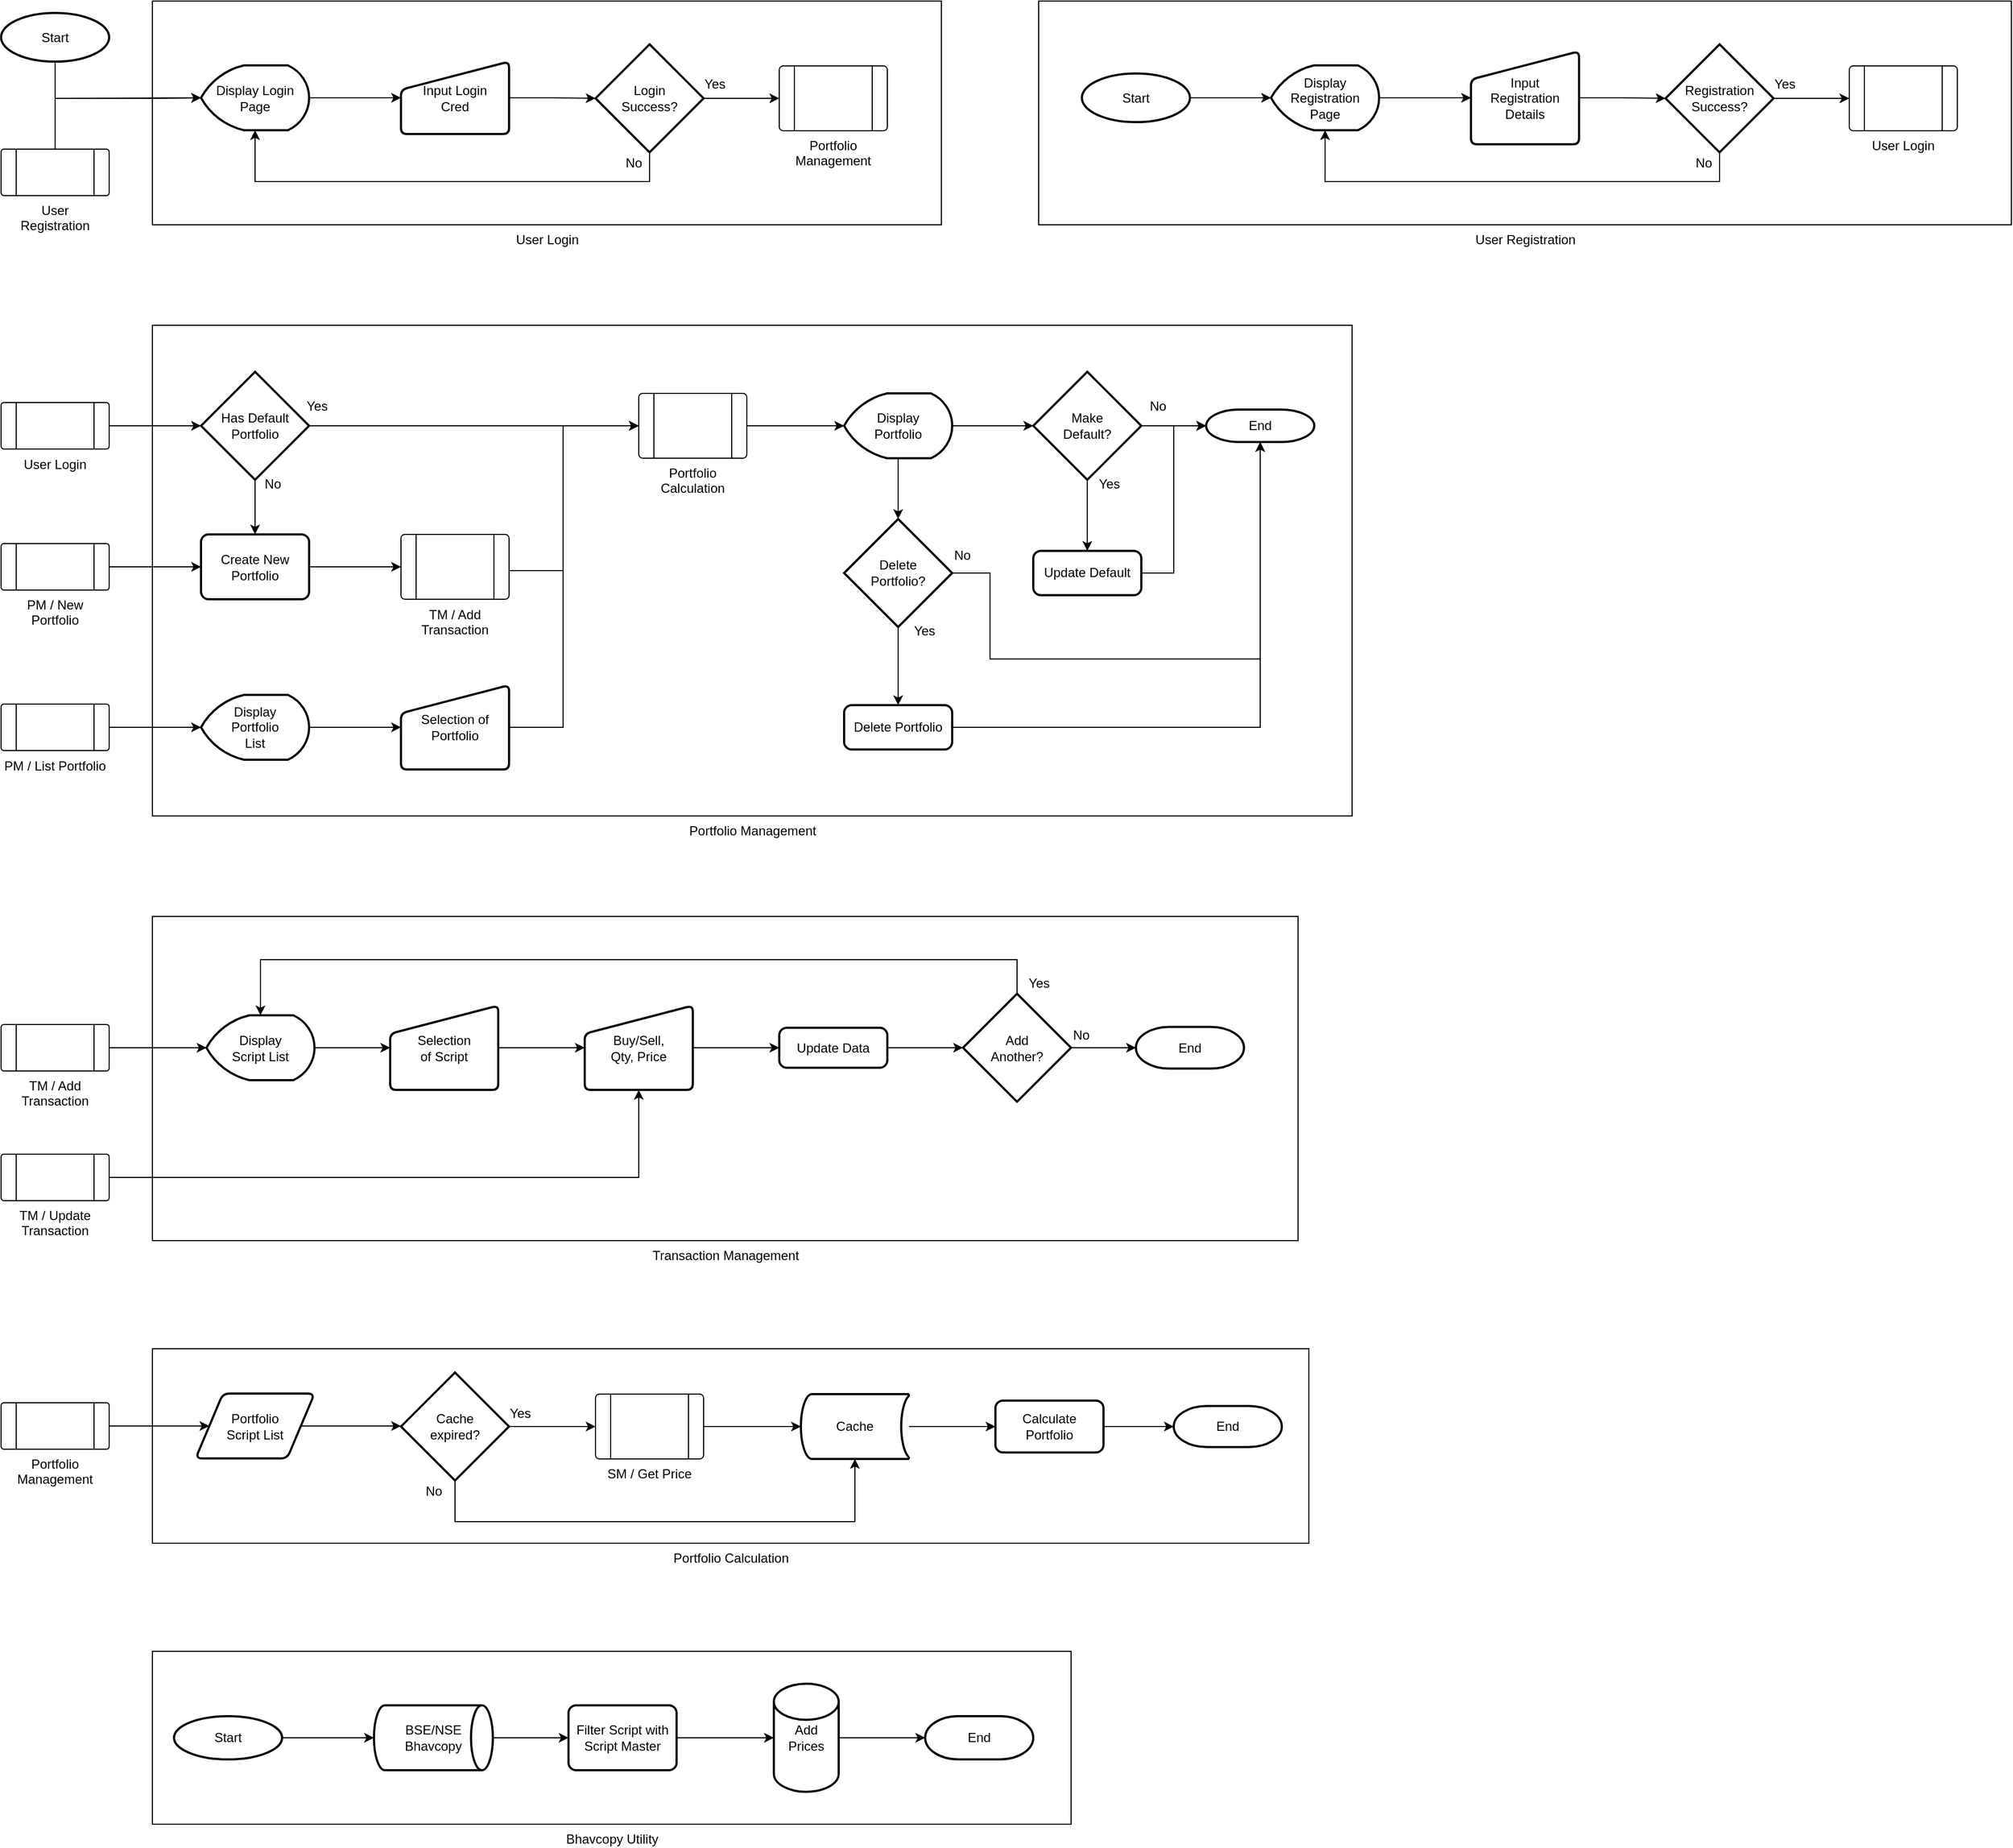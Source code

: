<mxfile version="13.3.9" type="github">
  <diagram id="aPLw1Pr373AiFehTOySp" name="Page-1">
    <mxGraphModel dx="1662" dy="762" grid="1" gridSize="10" guides="1" tooltips="1" connect="1" arrows="1" fold="1" page="1" pageScale="1" pageWidth="850" pageHeight="1100" math="0" shadow="0">
      <root>
        <mxCell id="0" />
        <mxCell id="1" parent="0" />
        <mxCell id="M3cbDM3AeFBdmVFurNVk-82" value="Bhavcopy Utility" style="verticalLabelPosition=bottom;verticalAlign=top;html=1;shape=mxgraph.basic.rect;fillColor2=none;strokeWidth=1;size=20;indent=5;fillColor=none;" vertex="1" parent="1">
          <mxGeometry x="190" y="1550" width="850" height="160" as="geometry" />
        </mxCell>
        <mxCell id="M3cbDM3AeFBdmVFurNVk-25" value="Transaction Management" style="verticalLabelPosition=bottom;verticalAlign=top;html=1;shape=mxgraph.basic.rect;fillColor2=none;strokeWidth=1;size=20;indent=5;fillColor=none;" vertex="1" parent="1">
          <mxGeometry x="190" y="870" width="1060" height="300" as="geometry" />
        </mxCell>
        <mxCell id="2Ltc1vQ2oG4xyeA2Q_cB-206" value="Portfolio Management" style="verticalLabelPosition=bottom;verticalAlign=top;html=1;shape=mxgraph.basic.rect;fillColor2=none;strokeWidth=1;size=20;indent=5;fillColor=none;" parent="1" vertex="1">
          <mxGeometry x="190" y="323" width="1110" height="454" as="geometry" />
        </mxCell>
        <mxCell id="2Ltc1vQ2oG4xyeA2Q_cB-76" value="User Login" style="verticalLabelPosition=bottom;verticalAlign=top;html=1;shape=mxgraph.basic.rect;fillColor2=none;strokeWidth=1;size=20;indent=5;fillColor=none;" parent="1" vertex="1">
          <mxGeometry x="190" y="23" width="730" height="207" as="geometry" />
        </mxCell>
        <mxCell id="2Ltc1vQ2oG4xyeA2Q_cB-63" style="edgeStyle=orthogonalEdgeStyle;rounded=0;orthogonalLoop=1;jettySize=auto;html=1;entryX=0;entryY=0.5;entryDx=0;entryDy=0;entryPerimeter=0;exitX=0.5;exitY=1;exitDx=0;exitDy=0;exitPerimeter=0;" parent="1" source="2Ltc1vQ2oG4xyeA2Q_cB-60" target="2Ltc1vQ2oG4xyeA2Q_cB-62" edge="1">
          <mxGeometry relative="1" as="geometry">
            <Array as="points">
              <mxPoint x="110" y="113" />
              <mxPoint x="198" y="113" />
            </Array>
          </mxGeometry>
        </mxCell>
        <mxCell id="2Ltc1vQ2oG4xyeA2Q_cB-60" value="Start" style="strokeWidth=2;html=1;shape=mxgraph.flowchart.start_1;whiteSpace=wrap;" parent="1" vertex="1">
          <mxGeometry x="50" y="34" width="100" height="45" as="geometry" />
        </mxCell>
        <mxCell id="2Ltc1vQ2oG4xyeA2Q_cB-65" style="edgeStyle=orthogonalEdgeStyle;rounded=0;orthogonalLoop=1;jettySize=auto;html=1;" parent="1" source="2Ltc1vQ2oG4xyeA2Q_cB-62" target="2Ltc1vQ2oG4xyeA2Q_cB-64" edge="1">
          <mxGeometry relative="1" as="geometry" />
        </mxCell>
        <mxCell id="2Ltc1vQ2oG4xyeA2Q_cB-62" value="Display Login Page" style="strokeWidth=2;html=1;shape=mxgraph.flowchart.display;whiteSpace=wrap;" parent="1" vertex="1">
          <mxGeometry x="235" y="82.5" width="100" height="60" as="geometry" />
        </mxCell>
        <mxCell id="2Ltc1vQ2oG4xyeA2Q_cB-67" style="edgeStyle=orthogonalEdgeStyle;rounded=0;orthogonalLoop=1;jettySize=auto;html=1;entryX=0;entryY=0.5;entryDx=0;entryDy=0;entryPerimeter=0;" parent="1" source="2Ltc1vQ2oG4xyeA2Q_cB-64" target="2Ltc1vQ2oG4xyeA2Q_cB-66" edge="1">
          <mxGeometry relative="1" as="geometry" />
        </mxCell>
        <mxCell id="2Ltc1vQ2oG4xyeA2Q_cB-64" value="Input Login&lt;br&gt;Cred" style="html=1;strokeWidth=2;shape=manualInput;whiteSpace=wrap;rounded=1;size=26;arcSize=11;" parent="1" vertex="1">
          <mxGeometry x="420" y="79" width="100" height="67" as="geometry" />
        </mxCell>
        <mxCell id="2Ltc1vQ2oG4xyeA2Q_cB-68" style="edgeStyle=orthogonalEdgeStyle;rounded=0;orthogonalLoop=1;jettySize=auto;html=1;entryX=0.5;entryY=1;entryDx=0;entryDy=0;entryPerimeter=0;" parent="1" source="2Ltc1vQ2oG4xyeA2Q_cB-66" target="2Ltc1vQ2oG4xyeA2Q_cB-62" edge="1">
          <mxGeometry relative="1" as="geometry">
            <Array as="points">
              <mxPoint x="650" y="190" />
              <mxPoint x="285" y="190" />
            </Array>
          </mxGeometry>
        </mxCell>
        <mxCell id="2Ltc1vQ2oG4xyeA2Q_cB-73" style="edgeStyle=orthogonalEdgeStyle;rounded=0;orthogonalLoop=1;jettySize=auto;html=1;entryX=0;entryY=0.5;entryDx=0;entryDy=0;" parent="1" source="2Ltc1vQ2oG4xyeA2Q_cB-66" target="2Ltc1vQ2oG4xyeA2Q_cB-72" edge="1">
          <mxGeometry relative="1" as="geometry" />
        </mxCell>
        <mxCell id="2Ltc1vQ2oG4xyeA2Q_cB-66" value="Login&lt;br&gt;Success?" style="strokeWidth=2;html=1;shape=mxgraph.flowchart.decision;whiteSpace=wrap;" parent="1" vertex="1">
          <mxGeometry x="600" y="63" width="100" height="100" as="geometry" />
        </mxCell>
        <mxCell id="2Ltc1vQ2oG4xyeA2Q_cB-69" value="No" style="text;html=1;align=center;verticalAlign=middle;resizable=0;points=[];autosize=1;" parent="1" vertex="1">
          <mxGeometry x="620" y="163" width="30" height="20" as="geometry" />
        </mxCell>
        <mxCell id="2Ltc1vQ2oG4xyeA2Q_cB-72" value="Portfolio Management" style="verticalLabelPosition=bottom;verticalAlign=top;html=1;shape=process;whiteSpace=wrap;rounded=1;size=0.14;arcSize=6;" parent="1" vertex="1">
          <mxGeometry x="770" y="83" width="100" height="60" as="geometry" />
        </mxCell>
        <mxCell id="2Ltc1vQ2oG4xyeA2Q_cB-77" value="User Registration" style="verticalLabelPosition=bottom;verticalAlign=top;html=1;shape=mxgraph.basic.rect;fillColor2=none;strokeWidth=1;size=20;indent=5;fillColor=none;" parent="1" vertex="1">
          <mxGeometry x="1010" y="23" width="900" height="207" as="geometry" />
        </mxCell>
        <mxCell id="2Ltc1vQ2oG4xyeA2Q_cB-78" style="edgeStyle=orthogonalEdgeStyle;rounded=0;orthogonalLoop=1;jettySize=auto;html=1;entryX=0;entryY=0.5;entryDx=0;entryDy=0;entryPerimeter=0;" parent="1" source="2Ltc1vQ2oG4xyeA2Q_cB-79" target="2Ltc1vQ2oG4xyeA2Q_cB-81" edge="1">
          <mxGeometry relative="1" as="geometry" />
        </mxCell>
        <mxCell id="2Ltc1vQ2oG4xyeA2Q_cB-79" value="Start" style="strokeWidth=2;html=1;shape=mxgraph.flowchart.start_1;whiteSpace=wrap;" parent="1" vertex="1">
          <mxGeometry x="1050" y="90" width="100" height="45" as="geometry" />
        </mxCell>
        <mxCell id="2Ltc1vQ2oG4xyeA2Q_cB-80" style="edgeStyle=orthogonalEdgeStyle;rounded=0;orthogonalLoop=1;jettySize=auto;html=1;" parent="1" source="2Ltc1vQ2oG4xyeA2Q_cB-81" target="2Ltc1vQ2oG4xyeA2Q_cB-83" edge="1">
          <mxGeometry relative="1" as="geometry" />
        </mxCell>
        <mxCell id="2Ltc1vQ2oG4xyeA2Q_cB-81" value="Display Registration&lt;br&gt;Page" style="strokeWidth=2;html=1;shape=mxgraph.flowchart.display;whiteSpace=wrap;" parent="1" vertex="1">
          <mxGeometry x="1225" y="82.5" width="100" height="60" as="geometry" />
        </mxCell>
        <mxCell id="2Ltc1vQ2oG4xyeA2Q_cB-82" style="edgeStyle=orthogonalEdgeStyle;rounded=0;orthogonalLoop=1;jettySize=auto;html=1;entryX=0;entryY=0.5;entryDx=0;entryDy=0;entryPerimeter=0;" parent="1" source="2Ltc1vQ2oG4xyeA2Q_cB-83" target="2Ltc1vQ2oG4xyeA2Q_cB-86" edge="1">
          <mxGeometry relative="1" as="geometry" />
        </mxCell>
        <mxCell id="2Ltc1vQ2oG4xyeA2Q_cB-83" value="Input&lt;br&gt;Registration&lt;br&gt;Details" style="html=1;strokeWidth=2;shape=manualInput;whiteSpace=wrap;rounded=1;size=26;arcSize=11;" parent="1" vertex="1">
          <mxGeometry x="1410" y="69.5" width="100" height="86" as="geometry" />
        </mxCell>
        <mxCell id="2Ltc1vQ2oG4xyeA2Q_cB-84" style="edgeStyle=orthogonalEdgeStyle;rounded=0;orthogonalLoop=1;jettySize=auto;html=1;entryX=0.5;entryY=1;entryDx=0;entryDy=0;entryPerimeter=0;" parent="1" source="2Ltc1vQ2oG4xyeA2Q_cB-86" target="2Ltc1vQ2oG4xyeA2Q_cB-81" edge="1">
          <mxGeometry relative="1" as="geometry">
            <Array as="points">
              <mxPoint x="1640" y="190" />
              <mxPoint x="1275" y="190" />
            </Array>
          </mxGeometry>
        </mxCell>
        <mxCell id="2Ltc1vQ2oG4xyeA2Q_cB-85" style="edgeStyle=orthogonalEdgeStyle;rounded=0;orthogonalLoop=1;jettySize=auto;html=1;entryX=0;entryY=0.5;entryDx=0;entryDy=0;" parent="1" source="2Ltc1vQ2oG4xyeA2Q_cB-86" target="2Ltc1vQ2oG4xyeA2Q_cB-88" edge="1">
          <mxGeometry relative="1" as="geometry" />
        </mxCell>
        <mxCell id="2Ltc1vQ2oG4xyeA2Q_cB-86" value="Registration&lt;br&gt;Success?" style="strokeWidth=2;html=1;shape=mxgraph.flowchart.decision;whiteSpace=wrap;" parent="1" vertex="1">
          <mxGeometry x="1590" y="63" width="100" height="100" as="geometry" />
        </mxCell>
        <mxCell id="2Ltc1vQ2oG4xyeA2Q_cB-87" value="No" style="text;html=1;align=center;verticalAlign=middle;resizable=0;points=[];autosize=1;" parent="1" vertex="1">
          <mxGeometry x="1610" y="163" width="30" height="20" as="geometry" />
        </mxCell>
        <mxCell id="2Ltc1vQ2oG4xyeA2Q_cB-88" value="User Login" style="verticalLabelPosition=bottom;verticalAlign=top;html=1;shape=process;whiteSpace=wrap;rounded=1;size=0.14;arcSize=6;" parent="1" vertex="1">
          <mxGeometry x="1760" y="83" width="100" height="60" as="geometry" />
        </mxCell>
        <mxCell id="2Ltc1vQ2oG4xyeA2Q_cB-89" value="Yes" style="text;html=1;align=center;verticalAlign=middle;resizable=0;points=[];autosize=1;" parent="1" vertex="1">
          <mxGeometry x="690" y="90" width="40" height="20" as="geometry" />
        </mxCell>
        <mxCell id="2Ltc1vQ2oG4xyeA2Q_cB-90" value="Yes" style="text;html=1;align=center;verticalAlign=middle;resizable=0;points=[];autosize=1;" parent="1" vertex="1">
          <mxGeometry x="1680" y="90" width="40" height="20" as="geometry" />
        </mxCell>
        <mxCell id="2Ltc1vQ2oG4xyeA2Q_cB-98" style="edgeStyle=orthogonalEdgeStyle;rounded=0;orthogonalLoop=1;jettySize=auto;html=1;entryX=0;entryY=0.5;entryDx=0;entryDy=0;entryPerimeter=0;" parent="1" source="2Ltc1vQ2oG4xyeA2Q_cB-97" target="2Ltc1vQ2oG4xyeA2Q_cB-62" edge="1">
          <mxGeometry relative="1" as="geometry">
            <Array as="points">
              <mxPoint x="100" y="113" />
              <mxPoint x="193" y="113" />
            </Array>
          </mxGeometry>
        </mxCell>
        <mxCell id="2Ltc1vQ2oG4xyeA2Q_cB-97" value="User&lt;br&gt;Registration" style="verticalLabelPosition=bottom;verticalAlign=top;html=1;shape=process;whiteSpace=wrap;rounded=1;size=0.14;arcSize=6;" parent="1" vertex="1">
          <mxGeometry x="50" y="160" width="100" height="43" as="geometry" />
        </mxCell>
        <mxCell id="2Ltc1vQ2oG4xyeA2Q_cB-102" style="edgeStyle=orthogonalEdgeStyle;rounded=0;orthogonalLoop=1;jettySize=auto;html=1;entryX=0;entryY=0.5;entryDx=0;entryDy=0;entryPerimeter=0;" parent="1" source="2Ltc1vQ2oG4xyeA2Q_cB-99" target="2Ltc1vQ2oG4xyeA2Q_cB-101" edge="1">
          <mxGeometry relative="1" as="geometry" />
        </mxCell>
        <mxCell id="2Ltc1vQ2oG4xyeA2Q_cB-99" value="User Login" style="verticalLabelPosition=bottom;verticalAlign=top;html=1;shape=process;whiteSpace=wrap;rounded=1;size=0.14;arcSize=6;" parent="1" vertex="1">
          <mxGeometry x="50" y="394.5" width="100" height="43" as="geometry" />
        </mxCell>
        <mxCell id="2Ltc1vQ2oG4xyeA2Q_cB-151" style="edgeStyle=orthogonalEdgeStyle;rounded=0;orthogonalLoop=1;jettySize=auto;html=1;entryX=0;entryY=0.5;entryDx=0;entryDy=0;" parent="1" source="2Ltc1vQ2oG4xyeA2Q_cB-101" target="2Ltc1vQ2oG4xyeA2Q_cB-129" edge="1">
          <mxGeometry relative="1" as="geometry" />
        </mxCell>
        <mxCell id="2Ltc1vQ2oG4xyeA2Q_cB-187" style="edgeStyle=orthogonalEdgeStyle;rounded=0;orthogonalLoop=1;jettySize=auto;html=1;" parent="1" source="2Ltc1vQ2oG4xyeA2Q_cB-101" target="2Ltc1vQ2oG4xyeA2Q_cB-103" edge="1">
          <mxGeometry relative="1" as="geometry" />
        </mxCell>
        <mxCell id="2Ltc1vQ2oG4xyeA2Q_cB-101" value="Has Default&lt;br&gt;Portfolio" style="strokeWidth=2;html=1;shape=mxgraph.flowchart.decision;whiteSpace=wrap;fillColor=none;" parent="1" vertex="1">
          <mxGeometry x="235" y="366" width="100" height="100" as="geometry" />
        </mxCell>
        <mxCell id="2Ltc1vQ2oG4xyeA2Q_cB-124" style="edgeStyle=orthogonalEdgeStyle;rounded=0;orthogonalLoop=1;jettySize=auto;html=1;entryX=0;entryY=0.5;entryDx=0;entryDy=0;" parent="1" source="2Ltc1vQ2oG4xyeA2Q_cB-103" target="2Ltc1vQ2oG4xyeA2Q_cB-125" edge="1">
          <mxGeometry relative="1" as="geometry">
            <mxPoint x="415" y="546.5" as="targetPoint" />
          </mxGeometry>
        </mxCell>
        <mxCell id="2Ltc1vQ2oG4xyeA2Q_cB-103" value="Create New Portfolio" style="rounded=1;whiteSpace=wrap;html=1;absoluteArcSize=1;arcSize=14;strokeWidth=2;fillColor=none;" parent="1" vertex="1">
          <mxGeometry x="235" y="516.5" width="100" height="60" as="geometry" />
        </mxCell>
        <mxCell id="2Ltc1vQ2oG4xyeA2Q_cB-105" value="No" style="text;html=1;align=center;verticalAlign=middle;resizable=0;points=[];autosize=1;" parent="1" vertex="1">
          <mxGeometry x="286" y="460" width="30" height="20" as="geometry" />
        </mxCell>
        <mxCell id="2Ltc1vQ2oG4xyeA2Q_cB-179" style="edgeStyle=orthogonalEdgeStyle;rounded=0;orthogonalLoop=1;jettySize=auto;html=1;entryX=0;entryY=0.5;entryDx=0;entryDy=0;entryPerimeter=0;" parent="1" source="2Ltc1vQ2oG4xyeA2Q_cB-106" target="2Ltc1vQ2oG4xyeA2Q_cB-178" edge="1">
          <mxGeometry relative="1" as="geometry" />
        </mxCell>
        <mxCell id="2Ltc1vQ2oG4xyeA2Q_cB-197" style="edgeStyle=orthogonalEdgeStyle;rounded=0;orthogonalLoop=1;jettySize=auto;html=1;entryX=0.5;entryY=0;entryDx=0;entryDy=0;entryPerimeter=0;" parent="1" source="2Ltc1vQ2oG4xyeA2Q_cB-106" target="2Ltc1vQ2oG4xyeA2Q_cB-191" edge="1">
          <mxGeometry relative="1" as="geometry" />
        </mxCell>
        <mxCell id="2Ltc1vQ2oG4xyeA2Q_cB-106" value="Display&lt;br&gt;Portfolio" style="strokeWidth=2;html=1;shape=mxgraph.flowchart.display;whiteSpace=wrap;fillColor=none;" parent="1" vertex="1">
          <mxGeometry x="830" y="386" width="100" height="60" as="geometry" />
        </mxCell>
        <mxCell id="2Ltc1vQ2oG4xyeA2Q_cB-118" value="Yes" style="text;html=1;align=center;verticalAlign=middle;resizable=0;points=[];autosize=1;" parent="1" vertex="1">
          <mxGeometry x="322" y="388" width="40" height="20" as="geometry" />
        </mxCell>
        <mxCell id="2Ltc1vQ2oG4xyeA2Q_cB-204" style="edgeStyle=orthogonalEdgeStyle;rounded=0;orthogonalLoop=1;jettySize=auto;html=1;entryX=0;entryY=0.5;entryDx=0;entryDy=0;" parent="1" source="2Ltc1vQ2oG4xyeA2Q_cB-125" target="2Ltc1vQ2oG4xyeA2Q_cB-129" edge="1">
          <mxGeometry relative="1" as="geometry">
            <Array as="points">
              <mxPoint x="570" y="550" />
              <mxPoint x="570" y="416" />
            </Array>
          </mxGeometry>
        </mxCell>
        <mxCell id="2Ltc1vQ2oG4xyeA2Q_cB-125" value="TM / Add Transaction" style="verticalLabelPosition=bottom;verticalAlign=top;html=1;shape=process;whiteSpace=wrap;rounded=1;size=0.14;arcSize=6;" parent="1" vertex="1">
          <mxGeometry x="420" y="516.5" width="100" height="60" as="geometry" />
        </mxCell>
        <mxCell id="2Ltc1vQ2oG4xyeA2Q_cB-133" style="edgeStyle=orthogonalEdgeStyle;rounded=0;orthogonalLoop=1;jettySize=auto;html=1;entryX=0;entryY=0.5;entryDx=0;entryDy=0;entryPerimeter=0;" parent="1" source="2Ltc1vQ2oG4xyeA2Q_cB-129" target="2Ltc1vQ2oG4xyeA2Q_cB-106" edge="1">
          <mxGeometry relative="1" as="geometry" />
        </mxCell>
        <mxCell id="2Ltc1vQ2oG4xyeA2Q_cB-129" value="Portfolio&lt;br&gt;Calculation" style="verticalLabelPosition=bottom;verticalAlign=top;html=1;shape=process;whiteSpace=wrap;rounded=1;size=0.14;arcSize=6;" parent="1" vertex="1">
          <mxGeometry x="640" y="386" width="100" height="60" as="geometry" />
        </mxCell>
        <mxCell id="2Ltc1vQ2oG4xyeA2Q_cB-153" style="edgeStyle=orthogonalEdgeStyle;rounded=0;orthogonalLoop=1;jettySize=auto;html=1;entryX=0;entryY=0.5;entryDx=0;entryDy=0;" parent="1" source="2Ltc1vQ2oG4xyeA2Q_cB-152" target="2Ltc1vQ2oG4xyeA2Q_cB-103" edge="1">
          <mxGeometry relative="1" as="geometry" />
        </mxCell>
        <mxCell id="2Ltc1vQ2oG4xyeA2Q_cB-152" value="PM / New Portfolio" style="verticalLabelPosition=bottom;verticalAlign=top;html=1;shape=process;whiteSpace=wrap;rounded=1;size=0.14;arcSize=6;" parent="1" vertex="1">
          <mxGeometry x="50" y="525" width="100" height="43" as="geometry" />
        </mxCell>
        <mxCell id="2Ltc1vQ2oG4xyeA2Q_cB-168" style="edgeStyle=orthogonalEdgeStyle;rounded=0;orthogonalLoop=1;jettySize=auto;html=1;entryX=0;entryY=0.5;entryDx=0;entryDy=0;entryPerimeter=0;" parent="1" source="2Ltc1vQ2oG4xyeA2Q_cB-169" target="2Ltc1vQ2oG4xyeA2Q_cB-171" edge="1">
          <mxGeometry relative="1" as="geometry" />
        </mxCell>
        <mxCell id="2Ltc1vQ2oG4xyeA2Q_cB-169" value="PM / List Portfolio" style="verticalLabelPosition=bottom;verticalAlign=top;html=1;shape=process;whiteSpace=wrap;rounded=1;size=0.14;arcSize=6;" parent="1" vertex="1">
          <mxGeometry x="50" y="673.5" width="100" height="43" as="geometry" />
        </mxCell>
        <mxCell id="2Ltc1vQ2oG4xyeA2Q_cB-170" style="edgeStyle=orthogonalEdgeStyle;rounded=0;orthogonalLoop=1;jettySize=auto;html=1;" parent="1" source="2Ltc1vQ2oG4xyeA2Q_cB-171" target="2Ltc1vQ2oG4xyeA2Q_cB-172" edge="1">
          <mxGeometry relative="1" as="geometry" />
        </mxCell>
        <mxCell id="2Ltc1vQ2oG4xyeA2Q_cB-171" value="Display&lt;br&gt;Portfolio&lt;br&gt;List" style="strokeWidth=2;html=1;shape=mxgraph.flowchart.display;whiteSpace=wrap;fillColor=none;" parent="1" vertex="1">
          <mxGeometry x="235" y="665" width="100" height="60" as="geometry" />
        </mxCell>
        <mxCell id="2Ltc1vQ2oG4xyeA2Q_cB-174" style="edgeStyle=orthogonalEdgeStyle;rounded=0;orthogonalLoop=1;jettySize=auto;html=1;entryX=0;entryY=0.5;entryDx=0;entryDy=0;" parent="1" source="2Ltc1vQ2oG4xyeA2Q_cB-172" target="2Ltc1vQ2oG4xyeA2Q_cB-129" edge="1">
          <mxGeometry relative="1" as="geometry">
            <mxPoint x="610" y="616" as="targetPoint" />
            <Array as="points">
              <mxPoint x="570" y="695" />
              <mxPoint x="570" y="416" />
            </Array>
          </mxGeometry>
        </mxCell>
        <mxCell id="2Ltc1vQ2oG4xyeA2Q_cB-172" value="Selection of&lt;br&gt;Portfolio" style="html=1;strokeWidth=2;shape=manualInput;whiteSpace=wrap;rounded=1;size=26;arcSize=11;fillColor=none;" parent="1" vertex="1">
          <mxGeometry x="420" y="656" width="100" height="78" as="geometry" />
        </mxCell>
        <mxCell id="2Ltc1vQ2oG4xyeA2Q_cB-181" style="edgeStyle=orthogonalEdgeStyle;rounded=0;orthogonalLoop=1;jettySize=auto;html=1;entryX=0;entryY=0.5;entryDx=0;entryDy=0;entryPerimeter=0;" parent="1" source="2Ltc1vQ2oG4xyeA2Q_cB-178" target="2Ltc1vQ2oG4xyeA2Q_cB-180" edge="1">
          <mxGeometry relative="1" as="geometry" />
        </mxCell>
        <mxCell id="2Ltc1vQ2oG4xyeA2Q_cB-184" style="edgeStyle=orthogonalEdgeStyle;rounded=0;orthogonalLoop=1;jettySize=auto;html=1;entryX=0.5;entryY=0;entryDx=0;entryDy=0;" parent="1" source="2Ltc1vQ2oG4xyeA2Q_cB-178" target="2Ltc1vQ2oG4xyeA2Q_cB-183" edge="1">
          <mxGeometry relative="1" as="geometry" />
        </mxCell>
        <mxCell id="2Ltc1vQ2oG4xyeA2Q_cB-178" value="Make&lt;br&gt;Default?" style="strokeWidth=2;html=1;shape=mxgraph.flowchart.decision;whiteSpace=wrap;fillColor=none;" parent="1" vertex="1">
          <mxGeometry x="1005" y="366" width="100" height="100" as="geometry" />
        </mxCell>
        <mxCell id="2Ltc1vQ2oG4xyeA2Q_cB-180" value="End" style="strokeWidth=2;html=1;shape=mxgraph.flowchart.terminator;whiteSpace=wrap;fillColor=none;" parent="1" vertex="1">
          <mxGeometry x="1165" y="401" width="100" height="30" as="geometry" />
        </mxCell>
        <mxCell id="2Ltc1vQ2oG4xyeA2Q_cB-182" value="No" style="text;html=1;align=center;verticalAlign=middle;resizable=0;points=[];autosize=1;" parent="1" vertex="1">
          <mxGeometry x="1105" y="388" width="30" height="20" as="geometry" />
        </mxCell>
        <mxCell id="2Ltc1vQ2oG4xyeA2Q_cB-185" style="edgeStyle=orthogonalEdgeStyle;rounded=0;orthogonalLoop=1;jettySize=auto;html=1;entryX=0;entryY=0.5;entryDx=0;entryDy=0;entryPerimeter=0;" parent="1" source="2Ltc1vQ2oG4xyeA2Q_cB-183" target="2Ltc1vQ2oG4xyeA2Q_cB-180" edge="1">
          <mxGeometry relative="1" as="geometry" />
        </mxCell>
        <mxCell id="2Ltc1vQ2oG4xyeA2Q_cB-183" value="Update Default" style="rounded=1;whiteSpace=wrap;html=1;absoluteArcSize=1;arcSize=14;strokeWidth=2;fillColor=none;" parent="1" vertex="1">
          <mxGeometry x="1005" y="531.75" width="100" height="41" as="geometry" />
        </mxCell>
        <mxCell id="2Ltc1vQ2oG4xyeA2Q_cB-186" value="Yes" style="text;html=1;align=center;verticalAlign=middle;resizable=0;points=[];autosize=1;" parent="1" vertex="1">
          <mxGeometry x="1055" y="460" width="40" height="20" as="geometry" />
        </mxCell>
        <mxCell id="2Ltc1vQ2oG4xyeA2Q_cB-198" style="edgeStyle=orthogonalEdgeStyle;rounded=0;orthogonalLoop=1;jettySize=auto;html=1;" parent="1" source="2Ltc1vQ2oG4xyeA2Q_cB-191" target="2Ltc1vQ2oG4xyeA2Q_cB-195" edge="1">
          <mxGeometry relative="1" as="geometry" />
        </mxCell>
        <mxCell id="2Ltc1vQ2oG4xyeA2Q_cB-200" style="edgeStyle=orthogonalEdgeStyle;rounded=0;orthogonalLoop=1;jettySize=auto;html=1;exitX=1;exitY=0.5;exitDx=0;exitDy=0;exitPerimeter=0;" parent="1" source="2Ltc1vQ2oG4xyeA2Q_cB-191" target="2Ltc1vQ2oG4xyeA2Q_cB-180" edge="1">
          <mxGeometry relative="1" as="geometry">
            <Array as="points">
              <mxPoint x="965" y="552.75" />
              <mxPoint x="965" y="631.75" />
              <mxPoint x="1215" y="631.75" />
            </Array>
          </mxGeometry>
        </mxCell>
        <mxCell id="2Ltc1vQ2oG4xyeA2Q_cB-191" value="Delete&lt;br&gt;Portfolio?" style="strokeWidth=2;html=1;shape=mxgraph.flowchart.decision;whiteSpace=wrap;fillColor=none;" parent="1" vertex="1">
          <mxGeometry x="830" y="502.25" width="100" height="100" as="geometry" />
        </mxCell>
        <mxCell id="2Ltc1vQ2oG4xyeA2Q_cB-199" style="edgeStyle=orthogonalEdgeStyle;rounded=0;orthogonalLoop=1;jettySize=auto;html=1;entryX=0.5;entryY=1;entryDx=0;entryDy=0;entryPerimeter=0;" parent="1" source="2Ltc1vQ2oG4xyeA2Q_cB-195" target="2Ltc1vQ2oG4xyeA2Q_cB-180" edge="1">
          <mxGeometry relative="1" as="geometry" />
        </mxCell>
        <mxCell id="2Ltc1vQ2oG4xyeA2Q_cB-195" value="Delete Portfolio" style="rounded=1;whiteSpace=wrap;html=1;absoluteArcSize=1;arcSize=14;strokeWidth=2;fillColor=none;" parent="1" vertex="1">
          <mxGeometry x="830" y="674.5" width="100" height="41" as="geometry" />
        </mxCell>
        <mxCell id="2Ltc1vQ2oG4xyeA2Q_cB-201" value="No" style="text;html=1;align=center;verticalAlign=middle;resizable=0;points=[];autosize=1;" parent="1" vertex="1">
          <mxGeometry x="924" y="525.75" width="30" height="20" as="geometry" />
        </mxCell>
        <mxCell id="2Ltc1vQ2oG4xyeA2Q_cB-202" value="Yes" style="text;html=1;align=center;verticalAlign=middle;resizable=0;points=[];autosize=1;" parent="1" vertex="1">
          <mxGeometry x="884" y="595.75" width="40" height="20" as="geometry" />
        </mxCell>
        <mxCell id="2Ltc1vQ2oG4xyeA2Q_cB-205" style="edgeStyle=orthogonalEdgeStyle;rounded=0;orthogonalLoop=1;jettySize=auto;html=1;exitX=0.5;exitY=1;exitDx=0;exitDy=0;" parent="1" source="2Ltc1vQ2oG4xyeA2Q_cB-125" target="2Ltc1vQ2oG4xyeA2Q_cB-125" edge="1">
          <mxGeometry relative="1" as="geometry" />
        </mxCell>
        <mxCell id="M3cbDM3AeFBdmVFurNVk-9" style="edgeStyle=orthogonalEdgeStyle;rounded=0;orthogonalLoop=1;jettySize=auto;html=1;" edge="1" parent="1" source="M3cbDM3AeFBdmVFurNVk-5" target="M3cbDM3AeFBdmVFurNVk-15">
          <mxGeometry relative="1" as="geometry">
            <mxPoint x="235" y="991.5" as="targetPoint" />
          </mxGeometry>
        </mxCell>
        <mxCell id="M3cbDM3AeFBdmVFurNVk-5" value="TM / Add Transaction" style="verticalLabelPosition=bottom;verticalAlign=top;html=1;shape=process;whiteSpace=wrap;rounded=1;size=0.14;arcSize=6;" vertex="1" parent="1">
          <mxGeometry x="50" y="970" width="100" height="43" as="geometry" />
        </mxCell>
        <mxCell id="M3cbDM3AeFBdmVFurNVk-18" style="edgeStyle=orthogonalEdgeStyle;rounded=0;orthogonalLoop=1;jettySize=auto;html=1;entryX=0;entryY=0.5;entryDx=0;entryDy=0;" edge="1" parent="1" source="M3cbDM3AeFBdmVFurNVk-15" target="M3cbDM3AeFBdmVFurNVk-17">
          <mxGeometry relative="1" as="geometry" />
        </mxCell>
        <mxCell id="M3cbDM3AeFBdmVFurNVk-15" value="Display&lt;br&gt;Script List" style="strokeWidth=2;html=1;shape=mxgraph.flowchart.display;whiteSpace=wrap;fillColor=none;" vertex="1" parent="1">
          <mxGeometry x="240" y="961.5" width="100" height="60" as="geometry" />
        </mxCell>
        <mxCell id="M3cbDM3AeFBdmVFurNVk-20" style="edgeStyle=orthogonalEdgeStyle;rounded=0;orthogonalLoop=1;jettySize=auto;html=1;entryX=0;entryY=0.5;entryDx=0;entryDy=0;" edge="1" parent="1" source="M3cbDM3AeFBdmVFurNVk-17" target="M3cbDM3AeFBdmVFurNVk-19">
          <mxGeometry relative="1" as="geometry" />
        </mxCell>
        <mxCell id="M3cbDM3AeFBdmVFurNVk-17" value="Selection &lt;br&gt;of Script" style="html=1;strokeWidth=2;shape=manualInput;whiteSpace=wrap;rounded=1;size=26;arcSize=11;fillColor=none;" vertex="1" parent="1">
          <mxGeometry x="410" y="952.5" width="100" height="78" as="geometry" />
        </mxCell>
        <mxCell id="M3cbDM3AeFBdmVFurNVk-22" style="edgeStyle=orthogonalEdgeStyle;rounded=0;orthogonalLoop=1;jettySize=auto;html=1;" edge="1" parent="1" source="M3cbDM3AeFBdmVFurNVk-19" target="M3cbDM3AeFBdmVFurNVk-21">
          <mxGeometry relative="1" as="geometry" />
        </mxCell>
        <mxCell id="M3cbDM3AeFBdmVFurNVk-19" value="Buy/Sell,&lt;br&gt;Qty, Price" style="html=1;strokeWidth=2;shape=manualInput;whiteSpace=wrap;rounded=1;size=26;arcSize=11;fillColor=none;" vertex="1" parent="1">
          <mxGeometry x="590" y="952.5" width="100" height="78" as="geometry" />
        </mxCell>
        <mxCell id="M3cbDM3AeFBdmVFurNVk-37" style="edgeStyle=orthogonalEdgeStyle;rounded=0;orthogonalLoop=1;jettySize=auto;html=1;" edge="1" parent="1" source="M3cbDM3AeFBdmVFurNVk-21" target="M3cbDM3AeFBdmVFurNVk-36">
          <mxGeometry relative="1" as="geometry" />
        </mxCell>
        <mxCell id="M3cbDM3AeFBdmVFurNVk-21" value="Update Data" style="rounded=1;whiteSpace=wrap;html=1;absoluteArcSize=1;arcSize=14;strokeWidth=2;" vertex="1" parent="1">
          <mxGeometry x="770" y="973" width="100" height="37" as="geometry" />
        </mxCell>
        <mxCell id="M3cbDM3AeFBdmVFurNVk-24" style="edgeStyle=orthogonalEdgeStyle;rounded=0;orthogonalLoop=1;jettySize=auto;html=1;entryX=0.5;entryY=1;entryDx=0;entryDy=0;" edge="1" parent="1" source="M3cbDM3AeFBdmVFurNVk-23" target="M3cbDM3AeFBdmVFurNVk-19">
          <mxGeometry relative="1" as="geometry" />
        </mxCell>
        <mxCell id="M3cbDM3AeFBdmVFurNVk-23" value="TM / Update Transaction" style="verticalLabelPosition=bottom;verticalAlign=top;html=1;shape=process;whiteSpace=wrap;rounded=1;size=0.14;arcSize=6;" vertex="1" parent="1">
          <mxGeometry x="50" y="1090" width="100" height="43" as="geometry" />
        </mxCell>
        <mxCell id="M3cbDM3AeFBdmVFurNVk-26" value="End" style="strokeWidth=2;html=1;shape=mxgraph.flowchart.terminator;whiteSpace=wrap;fillColor=none;" vertex="1" parent="1">
          <mxGeometry x="1100" y="972.25" width="100" height="38.5" as="geometry" />
        </mxCell>
        <mxCell id="M3cbDM3AeFBdmVFurNVk-31" style="edgeStyle=orthogonalEdgeStyle;rounded=0;orthogonalLoop=1;jettySize=auto;html=1;entryX=0;entryY=0.5;entryDx=0;entryDy=0;" edge="1" parent="1" source="M3cbDM3AeFBdmVFurNVk-29" target="M3cbDM3AeFBdmVFurNVk-30">
          <mxGeometry relative="1" as="geometry" />
        </mxCell>
        <mxCell id="M3cbDM3AeFBdmVFurNVk-29" value="Portfolio&lt;br&gt;Management" style="verticalLabelPosition=bottom;verticalAlign=top;html=1;shape=process;whiteSpace=wrap;rounded=1;size=0.14;arcSize=6;" vertex="1" parent="1">
          <mxGeometry x="50" y="1320" width="100" height="43" as="geometry" />
        </mxCell>
        <mxCell id="M3cbDM3AeFBdmVFurNVk-42" style="edgeStyle=orthogonalEdgeStyle;rounded=0;orthogonalLoop=1;jettySize=auto;html=1;entryX=0;entryY=0.5;entryDx=0;entryDy=0;" edge="1" parent="1" source="M3cbDM3AeFBdmVFurNVk-30">
          <mxGeometry relative="1" as="geometry">
            <mxPoint x="420" y="1341.5" as="targetPoint" />
          </mxGeometry>
        </mxCell>
        <mxCell id="M3cbDM3AeFBdmVFurNVk-30" value="Portfolio&lt;br&gt;Script List" style="shape=parallelogram;html=1;strokeWidth=2;perimeter=parallelogramPerimeter;whiteSpace=wrap;rounded=1;arcSize=12;size=0.23;fillColor=none;" vertex="1" parent="1">
          <mxGeometry x="230" y="1311.5" width="110" height="60" as="geometry" />
        </mxCell>
        <mxCell id="M3cbDM3AeFBdmVFurNVk-38" style="edgeStyle=orthogonalEdgeStyle;rounded=0;orthogonalLoop=1;jettySize=auto;html=1;entryX=0.5;entryY=0;entryDx=0;entryDy=0;entryPerimeter=0;" edge="1" parent="1" source="M3cbDM3AeFBdmVFurNVk-36" target="M3cbDM3AeFBdmVFurNVk-15">
          <mxGeometry relative="1" as="geometry">
            <Array as="points">
              <mxPoint x="990" y="910" />
              <mxPoint x="290" y="910" />
            </Array>
          </mxGeometry>
        </mxCell>
        <mxCell id="M3cbDM3AeFBdmVFurNVk-39" style="edgeStyle=orthogonalEdgeStyle;rounded=0;orthogonalLoop=1;jettySize=auto;html=1;" edge="1" parent="1" source="M3cbDM3AeFBdmVFurNVk-36" target="M3cbDM3AeFBdmVFurNVk-26">
          <mxGeometry relative="1" as="geometry" />
        </mxCell>
        <mxCell id="M3cbDM3AeFBdmVFurNVk-36" value="Add &lt;br&gt;Another?" style="strokeWidth=2;html=1;shape=mxgraph.flowchart.decision;whiteSpace=wrap;fillColor=none;" vertex="1" parent="1">
          <mxGeometry x="940" y="941.5" width="100" height="100" as="geometry" />
        </mxCell>
        <mxCell id="M3cbDM3AeFBdmVFurNVk-40" value="Yes" style="text;html=1;align=center;verticalAlign=middle;resizable=0;points=[];autosize=1;" vertex="1" parent="1">
          <mxGeometry x="990" y="921.5" width="40" height="20" as="geometry" />
        </mxCell>
        <mxCell id="M3cbDM3AeFBdmVFurNVk-41" value="No" style="text;html=1;align=center;verticalAlign=middle;resizable=0;points=[];autosize=1;" vertex="1" parent="1">
          <mxGeometry x="1034" y="970" width="30" height="20" as="geometry" />
        </mxCell>
        <mxCell id="M3cbDM3AeFBdmVFurNVk-46" style="edgeStyle=orthogonalEdgeStyle;rounded=0;orthogonalLoop=1;jettySize=auto;html=1;" edge="1" parent="1" source="M3cbDM3AeFBdmVFurNVk-43" target="M3cbDM3AeFBdmVFurNVk-45">
          <mxGeometry relative="1" as="geometry">
            <mxPoint x="830" y="1480" as="targetPoint" />
            <Array as="points">
              <mxPoint x="470" y="1430" />
              <mxPoint x="840" y="1430" />
            </Array>
          </mxGeometry>
        </mxCell>
        <mxCell id="M3cbDM3AeFBdmVFurNVk-50" style="edgeStyle=orthogonalEdgeStyle;rounded=0;orthogonalLoop=1;jettySize=auto;html=1;entryX=0;entryY=0.5;entryDx=0;entryDy=0;" edge="1" parent="1" source="M3cbDM3AeFBdmVFurNVk-43" target="M3cbDM3AeFBdmVFurNVk-49">
          <mxGeometry relative="1" as="geometry" />
        </mxCell>
        <mxCell id="M3cbDM3AeFBdmVFurNVk-43" value="Cache&lt;br&gt;expired?" style="strokeWidth=2;html=1;shape=mxgraph.flowchart.decision;whiteSpace=wrap;fillColor=none;" vertex="1" parent="1">
          <mxGeometry x="420" y="1292" width="100" height="100" as="geometry" />
        </mxCell>
        <mxCell id="M3cbDM3AeFBdmVFurNVk-58" style="edgeStyle=orthogonalEdgeStyle;rounded=0;orthogonalLoop=1;jettySize=auto;html=1;entryX=0;entryY=0.5;entryDx=0;entryDy=0;" edge="1" parent="1" source="M3cbDM3AeFBdmVFurNVk-45" target="M3cbDM3AeFBdmVFurNVk-57">
          <mxGeometry relative="1" as="geometry" />
        </mxCell>
        <mxCell id="M3cbDM3AeFBdmVFurNVk-45" value="Cache" style="strokeWidth=2;html=1;shape=mxgraph.flowchart.stored_data;whiteSpace=wrap;fillColor=none;" vertex="1" parent="1">
          <mxGeometry x="790" y="1312" width="100" height="60" as="geometry" />
        </mxCell>
        <mxCell id="M3cbDM3AeFBdmVFurNVk-47" value="No" style="text;html=1;align=center;verticalAlign=middle;resizable=0;points=[];autosize=1;" vertex="1" parent="1">
          <mxGeometry x="435" y="1392" width="30" height="20" as="geometry" />
        </mxCell>
        <mxCell id="M3cbDM3AeFBdmVFurNVk-51" style="edgeStyle=orthogonalEdgeStyle;rounded=0;orthogonalLoop=1;jettySize=auto;html=1;" edge="1" parent="1" source="M3cbDM3AeFBdmVFurNVk-49" target="M3cbDM3AeFBdmVFurNVk-45">
          <mxGeometry relative="1" as="geometry" />
        </mxCell>
        <mxCell id="M3cbDM3AeFBdmVFurNVk-49" value="SM / Get Price" style="verticalLabelPosition=bottom;verticalAlign=top;html=1;shape=process;whiteSpace=wrap;rounded=1;size=0.14;arcSize=6;fillColor=none;" vertex="1" parent="1">
          <mxGeometry x="600" y="1312" width="100" height="60" as="geometry" />
        </mxCell>
        <mxCell id="M3cbDM3AeFBdmVFurNVk-52" value="Yes" style="text;html=1;align=center;verticalAlign=middle;resizable=0;points=[];autosize=1;" vertex="1" parent="1">
          <mxGeometry x="510" y="1320" width="40" height="20" as="geometry" />
        </mxCell>
        <mxCell id="M3cbDM3AeFBdmVFurNVk-54" value="End" style="strokeWidth=2;html=1;shape=mxgraph.flowchart.terminator;whiteSpace=wrap;fillColor=none;" vertex="1" parent="1">
          <mxGeometry x="1135" y="1323" width="100" height="38" as="geometry" />
        </mxCell>
        <mxCell id="M3cbDM3AeFBdmVFurNVk-59" style="edgeStyle=orthogonalEdgeStyle;rounded=0;orthogonalLoop=1;jettySize=auto;html=1;entryX=0;entryY=0.5;entryDx=0;entryDy=0;entryPerimeter=0;" edge="1" parent="1" source="M3cbDM3AeFBdmVFurNVk-57" target="M3cbDM3AeFBdmVFurNVk-54">
          <mxGeometry relative="1" as="geometry" />
        </mxCell>
        <mxCell id="M3cbDM3AeFBdmVFurNVk-57" value="Calculate&lt;br&gt;Portfolio" style="rounded=1;whiteSpace=wrap;html=1;absoluteArcSize=1;arcSize=14;strokeWidth=2;fillColor=none;" vertex="1" parent="1">
          <mxGeometry x="970" y="1318" width="100" height="48" as="geometry" />
        </mxCell>
        <mxCell id="M3cbDM3AeFBdmVFurNVk-60" value="Portfolio Calculation" style="verticalLabelPosition=bottom;verticalAlign=top;html=1;shape=mxgraph.basic.rect;fillColor2=none;strokeWidth=1;size=20;indent=5;fillColor=none;" vertex="1" parent="1">
          <mxGeometry x="190" y="1270" width="1070" height="180" as="geometry" />
        </mxCell>
        <mxCell id="M3cbDM3AeFBdmVFurNVk-68" style="edgeStyle=orthogonalEdgeStyle;rounded=0;orthogonalLoop=1;jettySize=auto;html=1;entryX=0;entryY=0.5;entryDx=0;entryDy=0;entryPerimeter=0;" edge="1" parent="1" source="M3cbDM3AeFBdmVFurNVk-64" target="M3cbDM3AeFBdmVFurNVk-67">
          <mxGeometry relative="1" as="geometry" />
        </mxCell>
        <mxCell id="M3cbDM3AeFBdmVFurNVk-64" value="Start" style="strokeWidth=2;html=1;shape=mxgraph.flowchart.start_1;whiteSpace=wrap;fillColor=none;" vertex="1" parent="1">
          <mxGeometry x="210" y="1610" width="100" height="40" as="geometry" />
        </mxCell>
        <mxCell id="M3cbDM3AeFBdmVFurNVk-77" style="edgeStyle=orthogonalEdgeStyle;rounded=0;orthogonalLoop=1;jettySize=auto;html=1;entryX=0;entryY=0.5;entryDx=0;entryDy=0;" edge="1" parent="1" source="M3cbDM3AeFBdmVFurNVk-67" target="M3cbDM3AeFBdmVFurNVk-76">
          <mxGeometry relative="1" as="geometry" />
        </mxCell>
        <mxCell id="M3cbDM3AeFBdmVFurNVk-67" value="BSE/NSE&lt;br&gt;Bhavcopy" style="strokeWidth=2;html=1;shape=mxgraph.flowchart.direct_data;whiteSpace=wrap;fillColor=none;" vertex="1" parent="1">
          <mxGeometry x="395" y="1600" width="110" height="60" as="geometry" />
        </mxCell>
        <mxCell id="M3cbDM3AeFBdmVFurNVk-79" style="edgeStyle=orthogonalEdgeStyle;rounded=0;orthogonalLoop=1;jettySize=auto;html=1;entryX=0;entryY=0.5;entryDx=0;entryDy=0;entryPerimeter=0;" edge="1" parent="1" source="M3cbDM3AeFBdmVFurNVk-76" target="M3cbDM3AeFBdmVFurNVk-78">
          <mxGeometry relative="1" as="geometry" />
        </mxCell>
        <mxCell id="M3cbDM3AeFBdmVFurNVk-76" value="Filter Script with Script Master" style="rounded=1;whiteSpace=wrap;html=1;absoluteArcSize=1;arcSize=14;strokeWidth=2;fillColor=none;" vertex="1" parent="1">
          <mxGeometry x="575" y="1600" width="100" height="60" as="geometry" />
        </mxCell>
        <mxCell id="M3cbDM3AeFBdmVFurNVk-81" style="edgeStyle=orthogonalEdgeStyle;rounded=0;orthogonalLoop=1;jettySize=auto;html=1;" edge="1" parent="1" source="M3cbDM3AeFBdmVFurNVk-78" target="M3cbDM3AeFBdmVFurNVk-80">
          <mxGeometry relative="1" as="geometry" />
        </mxCell>
        <mxCell id="M3cbDM3AeFBdmVFurNVk-78" value="Add Prices" style="strokeWidth=2;html=1;shape=mxgraph.flowchart.database;whiteSpace=wrap;fillColor=none;" vertex="1" parent="1">
          <mxGeometry x="765" y="1580" width="60" height="100" as="geometry" />
        </mxCell>
        <mxCell id="M3cbDM3AeFBdmVFurNVk-80" value="End" style="strokeWidth=2;html=1;shape=mxgraph.flowchart.terminator;whiteSpace=wrap;fillColor=none;" vertex="1" parent="1">
          <mxGeometry x="905" y="1610" width="100" height="40" as="geometry" />
        </mxCell>
      </root>
    </mxGraphModel>
  </diagram>
</mxfile>

